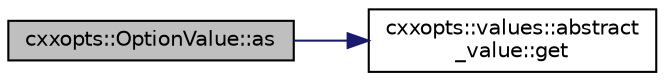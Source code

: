 digraph "cxxopts::OptionValue::as"
{
 // LATEX_PDF_SIZE
  edge [fontname="Helvetica",fontsize="10",labelfontname="Helvetica",labelfontsize="10"];
  node [fontname="Helvetica",fontsize="10",shape=record];
  rankdir="LR";
  Node1 [label="cxxopts::OptionValue::as",height=0.2,width=0.4,color="black", fillcolor="grey75", style="filled", fontcolor="black",tooltip=" "];
  Node1 -> Node2 [color="midnightblue",fontsize="10",style="solid",fontname="Helvetica"];
  Node2 [label="cxxopts::values::abstract\l_value::get",height=0.2,width=0.4,color="black", fillcolor="white", style="filled",URL="$classcxxopts_1_1values_1_1abstract__value.html#a13587e25582d606cd757d3ad5a4df3b9",tooltip=" "];
}
